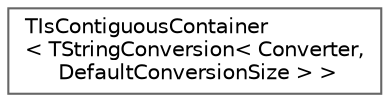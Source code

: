 digraph "Graphical Class Hierarchy"
{
 // INTERACTIVE_SVG=YES
 // LATEX_PDF_SIZE
  bgcolor="transparent";
  edge [fontname=Helvetica,fontsize=10,labelfontname=Helvetica,labelfontsize=10];
  node [fontname=Helvetica,fontsize=10,shape=box,height=0.2,width=0.4];
  rankdir="LR";
  Node0 [id="Node000000",label="TIsContiguousContainer\l\< TStringConversion\< Converter,\l DefaultConversionSize \> \>",height=0.2,width=0.4,color="grey40", fillcolor="white", style="filled",URL="$d4/d6d/structTIsContiguousContainer_3_01TStringConversion_3_01Converter_00_01DefaultConversionSize_01_4_01_4.html",tooltip=" "];
}
